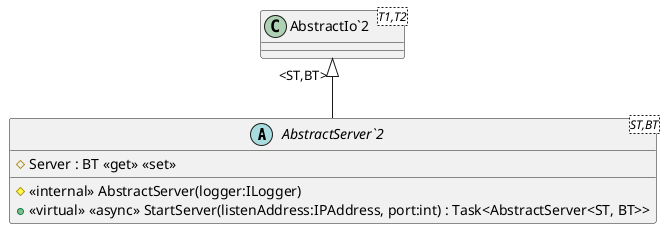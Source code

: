 @startuml
abstract class "AbstractServer`2"<ST,BT> {
    # Server : BT <<get>> <<set>>
    # <<internal>> AbstractServer(logger:ILogger)
    + <<virtual>> <<async>> StartServer(listenAddress:IPAddress, port:int) : Task<AbstractServer<ST, BT>>
}
class "AbstractIo`2"<T1,T2> {
}
"AbstractIo`2" "<ST,BT>" <|-- "AbstractServer`2"
@enduml
